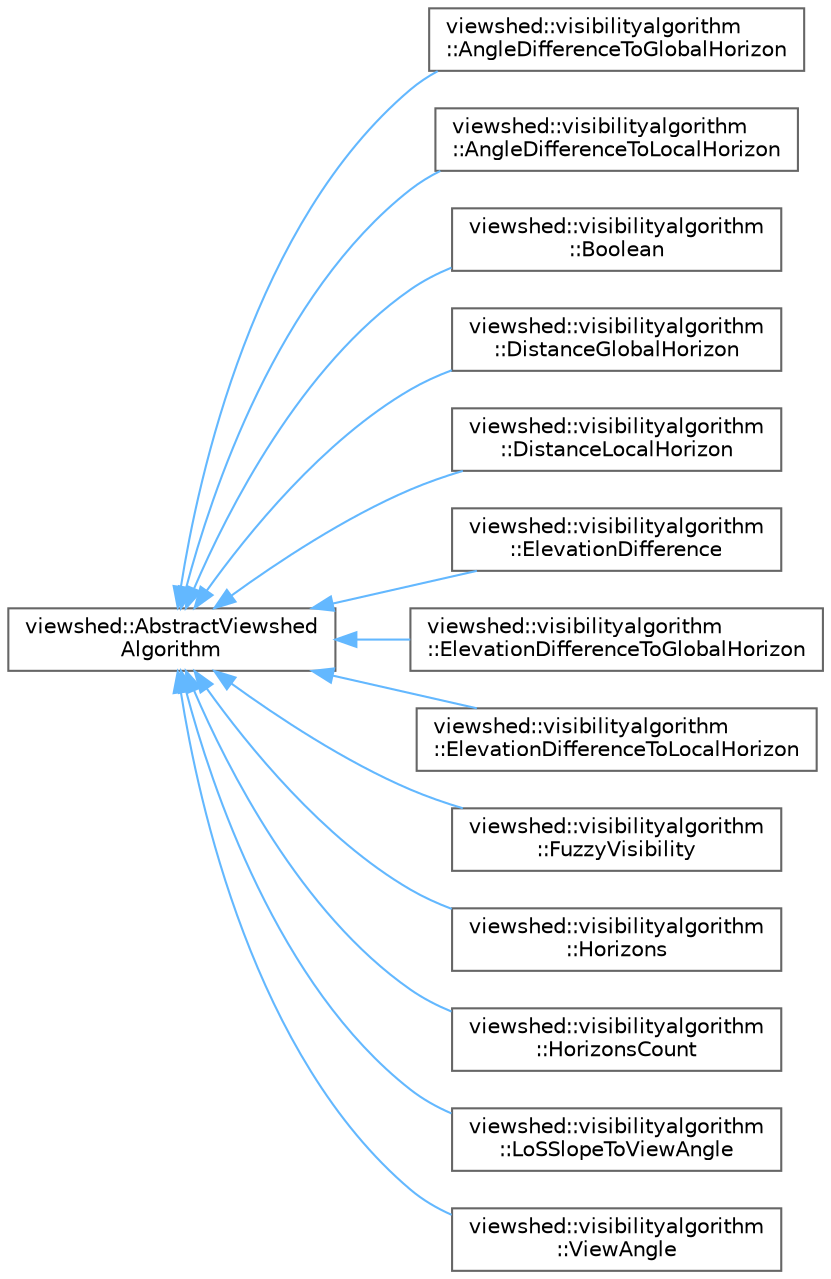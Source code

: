 digraph "Graphical Class Hierarchy"
{
 // LATEX_PDF_SIZE
  bgcolor="transparent";
  edge [fontname=Helvetica,fontsize=10,labelfontname=Helvetica,labelfontsize=10];
  node [fontname=Helvetica,fontsize=10,shape=box,height=0.2,width=0.4];
  rankdir="LR";
  Node0 [id="Node000000",label="viewshed::AbstractViewshed\lAlgorithm",height=0.2,width=0.4,color="grey40", fillcolor="white", style="filled",URL="$classviewshed_1_1AbstractViewshedAlgorithm.html",tooltip="Base class for all Viewshed Algorithms."];
  Node0 -> Node1 [id="edge7_Node000000_Node000001",dir="back",color="steelblue1",style="solid",tooltip=" "];
  Node1 [id="Node000001",label="viewshed::visibilityalgorithm\l::AngleDifferenceToGlobalHorizon",height=0.2,width=0.4,color="grey40", fillcolor="white", style="filled",URL="$classviewshed_1_1visibilityalgorithm_1_1AngleDifferenceToGlobalHorizon.html",tooltip=" "];
  Node0 -> Node2 [id="edge8_Node000000_Node000002",dir="back",color="steelblue1",style="solid",tooltip=" "];
  Node2 [id="Node000002",label="viewshed::visibilityalgorithm\l::AngleDifferenceToLocalHorizon",height=0.2,width=0.4,color="grey40", fillcolor="white", style="filled",URL="$classviewshed_1_1visibilityalgorithm_1_1AngleDifferenceToLocalHorizon.html",tooltip=" "];
  Node0 -> Node3 [id="edge9_Node000000_Node000003",dir="back",color="steelblue1",style="solid",tooltip=" "];
  Node3 [id="Node000003",label="viewshed::visibilityalgorithm\l::Boolean",height=0.2,width=0.4,color="grey40", fillcolor="white", style="filled",URL="$classviewshed_1_1visibilityalgorithm_1_1Boolean.html",tooltip=" "];
  Node0 -> Node4 [id="edge10_Node000000_Node000004",dir="back",color="steelblue1",style="solid",tooltip=" "];
  Node4 [id="Node000004",label="viewshed::visibilityalgorithm\l::DistanceGlobalHorizon",height=0.2,width=0.4,color="grey40", fillcolor="white", style="filled",URL="$classviewshed_1_1visibilityalgorithm_1_1DistanceGlobalHorizon.html",tooltip=" "];
  Node0 -> Node5 [id="edge11_Node000000_Node000005",dir="back",color="steelblue1",style="solid",tooltip=" "];
  Node5 [id="Node000005",label="viewshed::visibilityalgorithm\l::DistanceLocalHorizon",height=0.2,width=0.4,color="grey40", fillcolor="white", style="filled",URL="$classviewshed_1_1visibilityalgorithm_1_1DistanceLocalHorizon.html",tooltip=" "];
  Node0 -> Node6 [id="edge12_Node000000_Node000006",dir="back",color="steelblue1",style="solid",tooltip=" "];
  Node6 [id="Node000006",label="viewshed::visibilityalgorithm\l::ElevationDifference",height=0.2,width=0.4,color="grey40", fillcolor="white", style="filled",URL="$classviewshed_1_1visibilityalgorithm_1_1ElevationDifference.html",tooltip=" "];
  Node0 -> Node7 [id="edge13_Node000000_Node000007",dir="back",color="steelblue1",style="solid",tooltip=" "];
  Node7 [id="Node000007",label="viewshed::visibilityalgorithm\l::ElevationDifferenceToGlobalHorizon",height=0.2,width=0.4,color="grey40", fillcolor="white", style="filled",URL="$classviewshed_1_1visibilityalgorithm_1_1ElevationDifferenceToGlobalHorizon.html",tooltip=" "];
  Node0 -> Node8 [id="edge14_Node000000_Node000008",dir="back",color="steelblue1",style="solid",tooltip=" "];
  Node8 [id="Node000008",label="viewshed::visibilityalgorithm\l::ElevationDifferenceToLocalHorizon",height=0.2,width=0.4,color="grey40", fillcolor="white", style="filled",URL="$classviewshed_1_1visibilityalgorithm_1_1ElevationDifferenceToLocalHorizon.html",tooltip=" "];
  Node0 -> Node9 [id="edge15_Node000000_Node000009",dir="back",color="steelblue1",style="solid",tooltip=" "];
  Node9 [id="Node000009",label="viewshed::visibilityalgorithm\l::FuzzyVisibility",height=0.2,width=0.4,color="grey40", fillcolor="white", style="filled",URL="$classviewshed_1_1visibilityalgorithm_1_1FuzzyVisibility.html",tooltip=" "];
  Node0 -> Node10 [id="edge16_Node000000_Node000010",dir="back",color="steelblue1",style="solid",tooltip=" "];
  Node10 [id="Node000010",label="viewshed::visibilityalgorithm\l::Horizons",height=0.2,width=0.4,color="grey40", fillcolor="white", style="filled",URL="$classviewshed_1_1visibilityalgorithm_1_1Horizons.html",tooltip=" "];
  Node0 -> Node11 [id="edge17_Node000000_Node000011",dir="back",color="steelblue1",style="solid",tooltip=" "];
  Node11 [id="Node000011",label="viewshed::visibilityalgorithm\l::HorizonsCount",height=0.2,width=0.4,color="grey40", fillcolor="white", style="filled",URL="$classviewshed_1_1visibilityalgorithm_1_1HorizonsCount.html",tooltip=" "];
  Node0 -> Node12 [id="edge18_Node000000_Node000012",dir="back",color="steelblue1",style="solid",tooltip=" "];
  Node12 [id="Node000012",label="viewshed::visibilityalgorithm\l::LoSSlopeToViewAngle",height=0.2,width=0.4,color="grey40", fillcolor="white", style="filled",URL="$classviewshed_1_1visibilityalgorithm_1_1LoSSlopeToViewAngle.html",tooltip=" "];
  Node0 -> Node13 [id="edge19_Node000000_Node000013",dir="back",color="steelblue1",style="solid",tooltip=" "];
  Node13 [id="Node000013",label="viewshed::visibilityalgorithm\l::ViewAngle",height=0.2,width=0.4,color="grey40", fillcolor="white", style="filled",URL="$classviewshed_1_1visibilityalgorithm_1_1ViewAngle.html",tooltip=" "];
}
